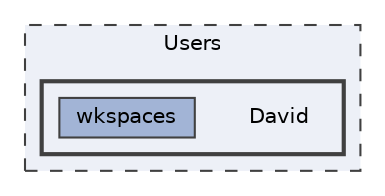digraph "C:/Users/David"
{
 // LATEX_PDF_SIZE
  bgcolor="transparent";
  edge [fontname=Helvetica,fontsize=10,labelfontname=Helvetica,labelfontsize=10];
  node [fontname=Helvetica,fontsize=10,shape=box,height=0.2,width=0.4];
  compound=true
  subgraph clusterdir_d522931ffa1371640980b621734a4381 {
    graph [ bgcolor="#edf0f7", pencolor="grey25", label="Users", fontname=Helvetica,fontsize=10 style="filled,dashed", URL="dir_d522931ffa1371640980b621734a4381.html",tooltip=""]
  subgraph clusterdir_232a7762b27392b4e2a0b1d785e128a6 {
    graph [ bgcolor="#edf0f7", pencolor="grey25", label="", fontname=Helvetica,fontsize=10 style="filled,bold", URL="dir_232a7762b27392b4e2a0b1d785e128a6.html",tooltip=""]
    dir_232a7762b27392b4e2a0b1d785e128a6 [shape=plaintext, label="David"];
  dir_d03885246269c8efffe647468bb32631 [label="wkspaces", fillcolor="#a2b4d6", color="grey25", style="filled", URL="dir_d03885246269c8efffe647468bb32631.html",tooltip=""];
  }
  }
}
